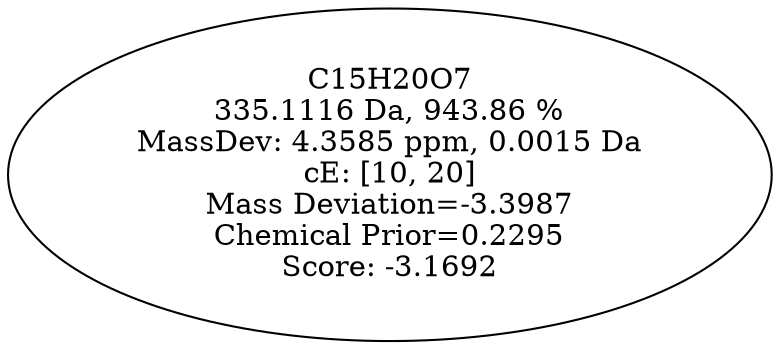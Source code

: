 strict digraph {
v1 [label="C15H20O7\n335.1116 Da, 943.86 %\nMassDev: 4.3585 ppm, 0.0015 Da\ncE: [10, 20]\nMass Deviation=-3.3987\nChemical Prior=0.2295\nScore: -3.1692"];
}